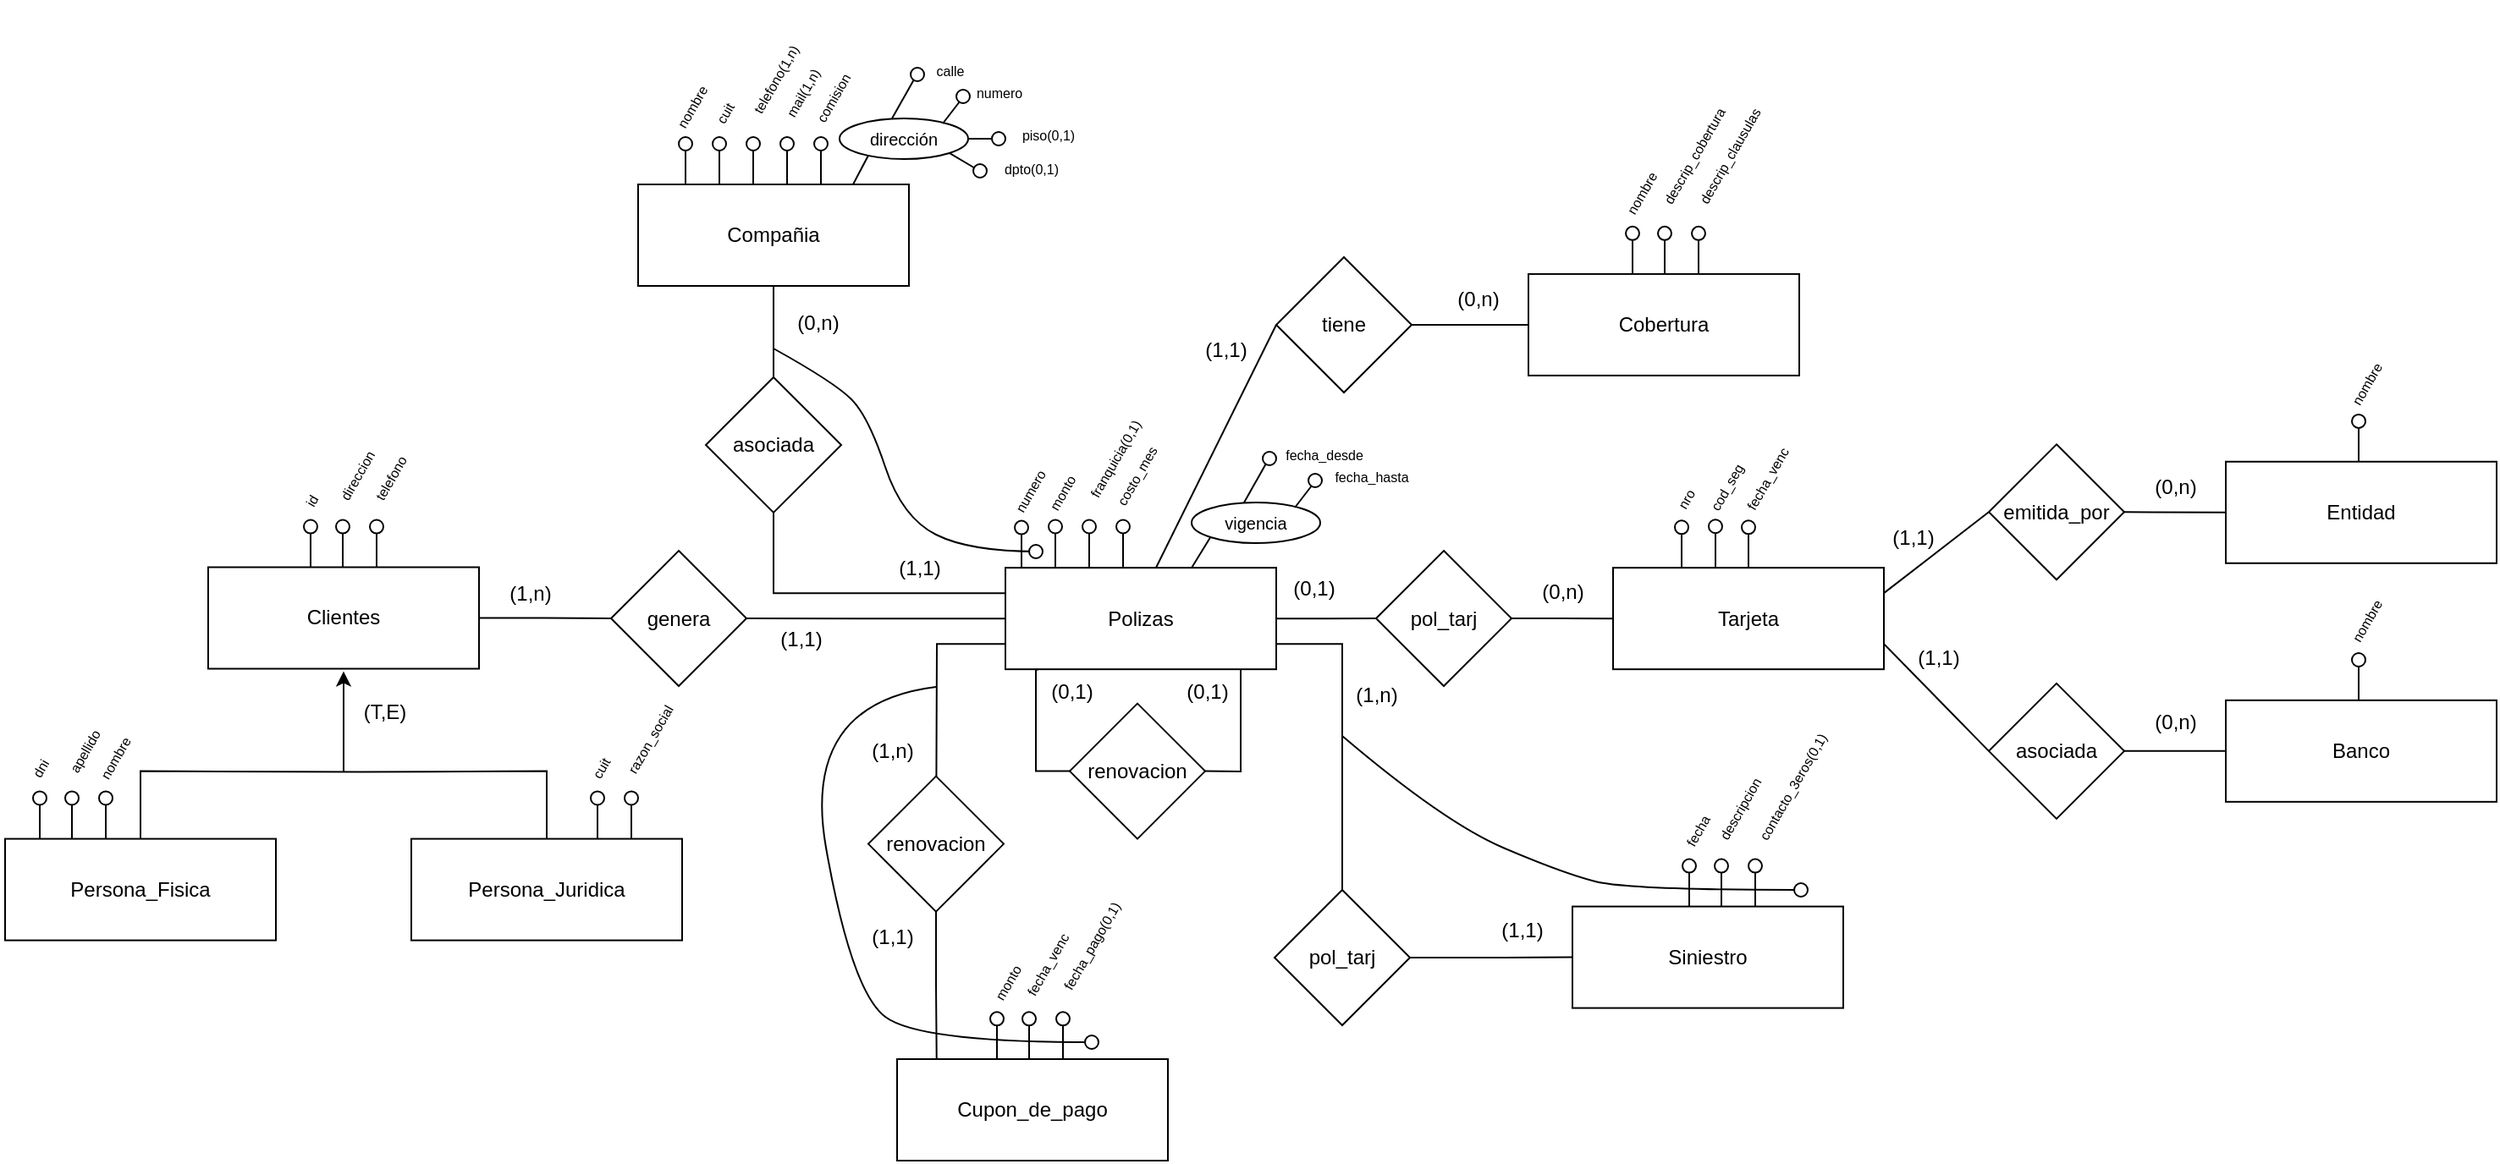 <mxfile version="26.1.3">
  <diagram name="Page-1" id="GqUmpZvGIh4dHvEs5y8a">
    <mxGraphModel dx="-307" dy="794" grid="1" gridSize="10" guides="1" tooltips="1" connect="1" arrows="1" fold="1" page="1" pageScale="1" pageWidth="850" pageHeight="1100" math="0" shadow="0">
      <root>
        <mxCell id="0" />
        <mxCell id="1" parent="0" />
        <mxCell id="Q4PtB8VEEmsm6MJClJGm-413" style="edgeStyle=orthogonalEdgeStyle;rounded=0;orthogonalLoop=1;jettySize=auto;html=1;entryX=0.5;entryY=0;entryDx=0;entryDy=0;endArrow=none;startFill=0;" parent="1" source="Q4PtB8VEEmsm6MJClJGm-177" target="Q4PtB8VEEmsm6MJClJGm-412" edge="1">
          <mxGeometry relative="1" as="geometry" />
        </mxCell>
        <mxCell id="Q4PtB8VEEmsm6MJClJGm-177" value="Compañia" style="rounded=0;whiteSpace=wrap;html=1;" parent="1" vertex="1">
          <mxGeometry x="2304" y="253.0" width="160" height="60" as="geometry" />
        </mxCell>
        <mxCell id="Q4PtB8VEEmsm6MJClJGm-481" style="edgeStyle=orthogonalEdgeStyle;rounded=0;orthogonalLoop=1;jettySize=auto;html=1;entryX=0;entryY=0.5;entryDx=0;entryDy=0;endArrow=none;startFill=0;" parent="1" source="Q4PtB8VEEmsm6MJClJGm-178" target="Q4PtB8VEEmsm6MJClJGm-479" edge="1">
          <mxGeometry relative="1" as="geometry" />
        </mxCell>
        <mxCell id="Q4PtB8VEEmsm6MJClJGm-178" value="Clientes" style="rounded=0;whiteSpace=wrap;html=1;" parent="1" vertex="1">
          <mxGeometry x="2050" y="479.26" width="160" height="60" as="geometry" />
        </mxCell>
        <mxCell id="Q4PtB8VEEmsm6MJClJGm-410" style="edgeStyle=orthogonalEdgeStyle;rounded=0;orthogonalLoop=1;jettySize=auto;html=1;entryX=0;entryY=0.5;entryDx=0;entryDy=0;endArrow=none;startFill=0;" parent="1" source="Q4PtB8VEEmsm6MJClJGm-179" target="Q4PtB8VEEmsm6MJClJGm-397" edge="1">
          <mxGeometry relative="1" as="geometry" />
        </mxCell>
        <mxCell id="Q4PtB8VEEmsm6MJClJGm-411" style="edgeStyle=orthogonalEdgeStyle;rounded=0;orthogonalLoop=1;jettySize=auto;html=1;exitX=0;exitY=0.25;exitDx=0;exitDy=0;entryX=0.5;entryY=1;entryDx=0;entryDy=0;endArrow=none;startFill=0;" parent="1" source="Q4PtB8VEEmsm6MJClJGm-179" target="Q4PtB8VEEmsm6MJClJGm-412" edge="1">
          <mxGeometry relative="1" as="geometry">
            <mxPoint x="2380" y="495" as="targetPoint" />
          </mxGeometry>
        </mxCell>
        <mxCell id="Q4PtB8VEEmsm6MJClJGm-441" style="edgeStyle=orthogonalEdgeStyle;rounded=0;orthogonalLoop=1;jettySize=auto;html=1;exitX=0;exitY=0.75;exitDx=0;exitDy=0;endArrow=none;endFill=1;startFill=0;" parent="1" source="Q4PtB8VEEmsm6MJClJGm-179" edge="1">
          <mxGeometry relative="1" as="geometry">
            <mxPoint x="2480" y="660" as="targetPoint" />
          </mxGeometry>
        </mxCell>
        <mxCell id="Q4PtB8VEEmsm6MJClJGm-475" style="edgeStyle=orthogonalEdgeStyle;rounded=0;orthogonalLoop=1;jettySize=auto;html=1;exitX=1;exitY=0.75;exitDx=0;exitDy=0;entryX=0.5;entryY=0;entryDx=0;entryDy=0;endArrow=none;startFill=0;" parent="1" source="Q4PtB8VEEmsm6MJClJGm-179" target="Q4PtB8VEEmsm6MJClJGm-472" edge="1">
          <mxGeometry relative="1" as="geometry" />
        </mxCell>
        <mxCell id="Q4PtB8VEEmsm6MJClJGm-480" style="edgeStyle=orthogonalEdgeStyle;rounded=0;orthogonalLoop=1;jettySize=auto;html=1;entryX=1;entryY=0.5;entryDx=0;entryDy=0;endArrow=none;startFill=0;" parent="1" source="Q4PtB8VEEmsm6MJClJGm-179" target="Q4PtB8VEEmsm6MJClJGm-479" edge="1">
          <mxGeometry relative="1" as="geometry" />
        </mxCell>
        <mxCell id="Q4PtB8VEEmsm6MJClJGm-179" value="Polizas" style="rounded=0;whiteSpace=wrap;html=1;" parent="1" vertex="1">
          <mxGeometry x="2521" y="479.58" width="160" height="60" as="geometry" />
        </mxCell>
        <mxCell id="Q4PtB8VEEmsm6MJClJGm-181" value="" style="group" parent="1" vertex="1" connectable="0">
          <mxGeometry x="2328" y="225.002" width="8" height="28" as="geometry" />
        </mxCell>
        <mxCell id="Q4PtB8VEEmsm6MJClJGm-182" value="" style="ellipse;whiteSpace=wrap;html=1;aspect=fixed;fillColor=light-dark(#FFFFFF,#FFFFFF);" parent="Q4PtB8VEEmsm6MJClJGm-181" vertex="1">
          <mxGeometry width="8" height="8" as="geometry" />
        </mxCell>
        <mxCell id="Q4PtB8VEEmsm6MJClJGm-183" style="edgeStyle=orthogonalEdgeStyle;rounded=0;orthogonalLoop=1;jettySize=auto;html=1;endArrow=none;startFill=0;" parent="Q4PtB8VEEmsm6MJClJGm-181" edge="1">
          <mxGeometry relative="1" as="geometry">
            <mxPoint x="4" y="28" as="targetPoint" />
            <mxPoint x="4" y="8" as="sourcePoint" />
          </mxGeometry>
        </mxCell>
        <mxCell id="Q4PtB8VEEmsm6MJClJGm-184" value="&lt;font style=&quot;font-size: 8px;&quot;&gt;nombre&lt;/font&gt;" style="text;html=1;align=center;verticalAlign=middle;resizable=0;points=[];autosize=1;strokeColor=none;fillColor=none;rotation=-60;" parent="1" vertex="1">
          <mxGeometry x="2310" y="192.002" width="50" height="30" as="geometry" />
        </mxCell>
        <mxCell id="Q4PtB8VEEmsm6MJClJGm-185" value="" style="group" parent="1" vertex="1" connectable="0">
          <mxGeometry x="2348" y="225.002" width="8" height="28" as="geometry" />
        </mxCell>
        <mxCell id="Q4PtB8VEEmsm6MJClJGm-186" value="" style="ellipse;whiteSpace=wrap;html=1;aspect=fixed;" parent="Q4PtB8VEEmsm6MJClJGm-185" vertex="1">
          <mxGeometry width="8" height="8" as="geometry" />
        </mxCell>
        <mxCell id="Q4PtB8VEEmsm6MJClJGm-187" style="edgeStyle=orthogonalEdgeStyle;rounded=0;orthogonalLoop=1;jettySize=auto;html=1;endArrow=none;startFill=0;" parent="Q4PtB8VEEmsm6MJClJGm-185" edge="1">
          <mxGeometry relative="1" as="geometry">
            <mxPoint x="4" y="28" as="targetPoint" />
            <mxPoint x="4" y="8" as="sourcePoint" />
          </mxGeometry>
        </mxCell>
        <mxCell id="Q4PtB8VEEmsm6MJClJGm-188" value="&lt;font style=&quot;font-size: 8px;&quot;&gt;cuit&lt;/font&gt;" style="text;html=1;align=center;verticalAlign=middle;resizable=0;points=[];autosize=1;strokeColor=none;fillColor=none;rotation=-60;" parent="1" vertex="1">
          <mxGeometry x="2334" y="195.542" width="40" height="30" as="geometry" />
        </mxCell>
        <mxCell id="Q4PtB8VEEmsm6MJClJGm-193" value="" style="group" parent="1" vertex="1" connectable="0">
          <mxGeometry x="2368" y="225.002" width="8" height="28" as="geometry" />
        </mxCell>
        <mxCell id="Q4PtB8VEEmsm6MJClJGm-194" value="" style="ellipse;whiteSpace=wrap;html=1;aspect=fixed;" parent="Q4PtB8VEEmsm6MJClJGm-193" vertex="1">
          <mxGeometry width="8" height="8" as="geometry" />
        </mxCell>
        <mxCell id="Q4PtB8VEEmsm6MJClJGm-195" style="edgeStyle=orthogonalEdgeStyle;rounded=0;orthogonalLoop=1;jettySize=auto;html=1;endArrow=none;startFill=0;" parent="Q4PtB8VEEmsm6MJClJGm-193" edge="1">
          <mxGeometry relative="1" as="geometry">
            <mxPoint x="4" y="28" as="targetPoint" />
            <mxPoint x="4" y="8" as="sourcePoint" />
          </mxGeometry>
        </mxCell>
        <mxCell id="Q4PtB8VEEmsm6MJClJGm-196" value="&lt;font style=&quot;font-size: 8px;&quot;&gt;telefono(1,n)&lt;/font&gt;" style="text;html=1;align=center;verticalAlign=middle;resizable=0;points=[];autosize=1;strokeColor=none;fillColor=none;rotation=-60;" parent="1" vertex="1">
          <mxGeometry x="2339" y="175.542" width="90" height="30" as="geometry" />
        </mxCell>
        <mxCell id="Q4PtB8VEEmsm6MJClJGm-197" value="" style="group" parent="1" vertex="1" connectable="0">
          <mxGeometry x="2388" y="225.002" width="8" height="28" as="geometry" />
        </mxCell>
        <mxCell id="Q4PtB8VEEmsm6MJClJGm-198" value="" style="ellipse;whiteSpace=wrap;html=1;aspect=fixed;" parent="Q4PtB8VEEmsm6MJClJGm-197" vertex="1">
          <mxGeometry width="8" height="8" as="geometry" />
        </mxCell>
        <mxCell id="Q4PtB8VEEmsm6MJClJGm-199" style="edgeStyle=orthogonalEdgeStyle;rounded=0;orthogonalLoop=1;jettySize=auto;html=1;endArrow=none;startFill=0;" parent="Q4PtB8VEEmsm6MJClJGm-197" edge="1">
          <mxGeometry relative="1" as="geometry">
            <mxPoint x="4" y="28" as="targetPoint" />
            <mxPoint x="4" y="8" as="sourcePoint" />
          </mxGeometry>
        </mxCell>
        <mxCell id="Q4PtB8VEEmsm6MJClJGm-200" value="&lt;font style=&quot;font-size: 8px;&quot;&gt;mail(1,n)&lt;/font&gt;" style="text;html=1;align=center;verticalAlign=middle;resizable=0;points=[];autosize=1;strokeColor=none;fillColor=none;rotation=-60;" parent="1" vertex="1">
          <mxGeometry x="2365" y="183.542" width="70" height="30" as="geometry" />
        </mxCell>
        <mxCell id="Q4PtB8VEEmsm6MJClJGm-201" value="" style="group" parent="1" vertex="1" connectable="0">
          <mxGeometry x="2408" y="225.002" width="8" height="28" as="geometry" />
        </mxCell>
        <mxCell id="Q4PtB8VEEmsm6MJClJGm-202" value="" style="ellipse;whiteSpace=wrap;html=1;aspect=fixed;" parent="Q4PtB8VEEmsm6MJClJGm-201" vertex="1">
          <mxGeometry width="8" height="8" as="geometry" />
        </mxCell>
        <mxCell id="Q4PtB8VEEmsm6MJClJGm-203" style="edgeStyle=orthogonalEdgeStyle;rounded=0;orthogonalLoop=1;jettySize=auto;html=1;endArrow=none;startFill=0;" parent="Q4PtB8VEEmsm6MJClJGm-201" edge="1">
          <mxGeometry relative="1" as="geometry">
            <mxPoint x="4" y="28" as="targetPoint" />
            <mxPoint x="4" y="8" as="sourcePoint" />
          </mxGeometry>
        </mxCell>
        <mxCell id="Q4PtB8VEEmsm6MJClJGm-204" value="&lt;font style=&quot;font-size: 8px;&quot;&gt;comision&lt;/font&gt;" style="text;html=1;align=center;verticalAlign=middle;resizable=0;points=[];autosize=1;strokeColor=none;fillColor=none;rotation=-60;" parent="1" vertex="1">
          <mxGeometry x="2388" y="186.542" width="60" height="30" as="geometry" />
        </mxCell>
        <mxCell id="Q4PtB8VEEmsm6MJClJGm-209" value="" style="group" parent="1" vertex="1" connectable="0">
          <mxGeometry x="2106.5" y="451.262" width="8" height="28" as="geometry" />
        </mxCell>
        <mxCell id="Q4PtB8VEEmsm6MJClJGm-210" value="" style="ellipse;whiteSpace=wrap;html=1;aspect=fixed;fillColor=light-dark(#FFFFFF,#FFFFFF);" parent="Q4PtB8VEEmsm6MJClJGm-209" vertex="1">
          <mxGeometry width="8" height="8" as="geometry" />
        </mxCell>
        <mxCell id="Q4PtB8VEEmsm6MJClJGm-211" style="edgeStyle=orthogonalEdgeStyle;rounded=0;orthogonalLoop=1;jettySize=auto;html=1;endArrow=none;startFill=0;" parent="Q4PtB8VEEmsm6MJClJGm-209" edge="1">
          <mxGeometry relative="1" as="geometry">
            <mxPoint x="4" y="28" as="targetPoint" />
            <mxPoint x="4" y="8" as="sourcePoint" />
          </mxGeometry>
        </mxCell>
        <mxCell id="Q4PtB8VEEmsm6MJClJGm-212" value="&lt;font style=&quot;font-size: 8px;&quot;&gt;id&lt;/font&gt;" style="text;html=1;align=center;verticalAlign=middle;resizable=0;points=[];autosize=1;strokeColor=none;fillColor=none;rotation=-60;" parent="1" vertex="1">
          <mxGeometry x="2095" y="424.802" width="30" height="30" as="geometry" />
        </mxCell>
        <mxCell id="Q4PtB8VEEmsm6MJClJGm-213" value="" style="group" parent="1" vertex="1" connectable="0">
          <mxGeometry x="2125.5" y="451.262" width="8" height="28" as="geometry" />
        </mxCell>
        <mxCell id="Q4PtB8VEEmsm6MJClJGm-214" value="" style="ellipse;whiteSpace=wrap;html=1;aspect=fixed;" parent="Q4PtB8VEEmsm6MJClJGm-213" vertex="1">
          <mxGeometry width="8" height="8" as="geometry" />
        </mxCell>
        <mxCell id="Q4PtB8VEEmsm6MJClJGm-215" style="edgeStyle=orthogonalEdgeStyle;rounded=0;orthogonalLoop=1;jettySize=auto;html=1;endArrow=none;startFill=0;" parent="Q4PtB8VEEmsm6MJClJGm-213" edge="1">
          <mxGeometry relative="1" as="geometry">
            <mxPoint x="4" y="28" as="targetPoint" />
            <mxPoint x="4" y="8" as="sourcePoint" />
          </mxGeometry>
        </mxCell>
        <mxCell id="Q4PtB8VEEmsm6MJClJGm-216" value="&lt;font style=&quot;font-size: 8px;&quot;&gt;direccion&lt;/font&gt;" style="text;html=1;align=center;verticalAlign=middle;resizable=0;points=[];autosize=1;strokeColor=none;fillColor=none;rotation=-60;" parent="1" vertex="1">
          <mxGeometry x="2102" y="409.802" width="70" height="30" as="geometry" />
        </mxCell>
        <mxCell id="Q4PtB8VEEmsm6MJClJGm-217" value="" style="group" parent="1" vertex="1" connectable="0">
          <mxGeometry x="2145.5" y="451.262" width="8" height="28" as="geometry" />
        </mxCell>
        <mxCell id="Q4PtB8VEEmsm6MJClJGm-218" value="" style="ellipse;whiteSpace=wrap;html=1;aspect=fixed;" parent="Q4PtB8VEEmsm6MJClJGm-217" vertex="1">
          <mxGeometry width="8" height="8" as="geometry" />
        </mxCell>
        <mxCell id="Q4PtB8VEEmsm6MJClJGm-219" style="edgeStyle=orthogonalEdgeStyle;rounded=0;orthogonalLoop=1;jettySize=auto;html=1;endArrow=none;startFill=0;" parent="Q4PtB8VEEmsm6MJClJGm-217" edge="1">
          <mxGeometry relative="1" as="geometry">
            <mxPoint x="4" y="28" as="targetPoint" />
            <mxPoint x="4" y="8" as="sourcePoint" />
          </mxGeometry>
        </mxCell>
        <mxCell id="Q4PtB8VEEmsm6MJClJGm-220" value="&lt;font style=&quot;font-size: 8px;&quot;&gt;telefono&lt;/font&gt;" style="text;html=1;align=center;verticalAlign=middle;resizable=0;points=[];autosize=1;strokeColor=none;fillColor=none;rotation=-60;" parent="1" vertex="1">
          <mxGeometry x="2126.5" y="411.802" width="60" height="30" as="geometry" />
        </mxCell>
        <mxCell id="Q4PtB8VEEmsm6MJClJGm-233" value="Persona_Fisica" style="rounded=0;whiteSpace=wrap;html=1;" parent="1" vertex="1">
          <mxGeometry x="1930" y="639.8" width="160" height="60" as="geometry" />
        </mxCell>
        <mxCell id="Q4PtB8VEEmsm6MJClJGm-234" value="Persona_Juridica" style="rounded=0;whiteSpace=wrap;html=1;" parent="1" vertex="1">
          <mxGeometry x="2170" y="639.8" width="160" height="60" as="geometry" />
        </mxCell>
        <mxCell id="Q4PtB8VEEmsm6MJClJGm-235" value="" style="endArrow=none;startArrow=none;html=1;rounded=0;exitX=0.5;exitY=0;exitDx=0;exitDy=0;startFill=0;" parent="1" source="Q4PtB8VEEmsm6MJClJGm-233" edge="1">
          <mxGeometry width="50" height="50" relative="1" as="geometry">
            <mxPoint x="2020" y="638.8" as="sourcePoint" />
            <mxPoint x="2250" y="639.8" as="targetPoint" />
            <Array as="points">
              <mxPoint x="2010" y="599.8" />
              <mxPoint x="2140" y="600.26" />
              <mxPoint x="2250" y="599.8" />
            </Array>
          </mxGeometry>
        </mxCell>
        <mxCell id="Q4PtB8VEEmsm6MJClJGm-236" value="" style="endArrow=classic;html=1;rounded=0;entryX=0.5;entryY=1;entryDx=0;entryDy=0;endFill=1;" parent="1" edge="1">
          <mxGeometry width="50" height="50" relative="1" as="geometry">
            <mxPoint x="2130" y="600.26" as="sourcePoint" />
            <mxPoint x="2130" y="540.8" as="targetPoint" />
          </mxGeometry>
        </mxCell>
        <mxCell id="Q4PtB8VEEmsm6MJClJGm-237" value="(T,E)" style="text;html=1;align=center;verticalAlign=middle;resizable=0;points=[];autosize=1;strokeColor=none;fillColor=none;" parent="1" vertex="1">
          <mxGeometry x="2124" y="550.26" width="60" height="30" as="geometry" />
        </mxCell>
        <mxCell id="Q4PtB8VEEmsm6MJClJGm-238" value="" style="group" parent="1" vertex="1" connectable="0">
          <mxGeometry x="1946.5" y="611.722" width="8" height="28" as="geometry" />
        </mxCell>
        <mxCell id="Q4PtB8VEEmsm6MJClJGm-239" value="" style="ellipse;whiteSpace=wrap;html=1;aspect=fixed;fillColor=light-dark(#FFFFFF,#FFFFFF);" parent="Q4PtB8VEEmsm6MJClJGm-238" vertex="1">
          <mxGeometry width="8" height="8" as="geometry" />
        </mxCell>
        <mxCell id="Q4PtB8VEEmsm6MJClJGm-240" style="edgeStyle=orthogonalEdgeStyle;rounded=0;orthogonalLoop=1;jettySize=auto;html=1;endArrow=none;startFill=0;" parent="Q4PtB8VEEmsm6MJClJGm-238" edge="1">
          <mxGeometry relative="1" as="geometry">
            <mxPoint x="4" y="28" as="targetPoint" />
            <mxPoint x="4" y="8" as="sourcePoint" />
          </mxGeometry>
        </mxCell>
        <mxCell id="Q4PtB8VEEmsm6MJClJGm-241" value="&lt;font style=&quot;font-size: 8px;&quot;&gt;dni&lt;/font&gt;" style="text;html=1;align=center;verticalAlign=middle;resizable=0;points=[];autosize=1;strokeColor=none;fillColor=none;rotation=-60;" parent="1" vertex="1">
          <mxGeometry x="1930" y="583.002" width="40" height="30" as="geometry" />
        </mxCell>
        <mxCell id="Q4PtB8VEEmsm6MJClJGm-242" value="" style="group" parent="1" vertex="1" connectable="0">
          <mxGeometry x="1965.5" y="611.722" width="8" height="28" as="geometry" />
        </mxCell>
        <mxCell id="Q4PtB8VEEmsm6MJClJGm-243" value="" style="ellipse;whiteSpace=wrap;html=1;aspect=fixed;" parent="Q4PtB8VEEmsm6MJClJGm-242" vertex="1">
          <mxGeometry width="8" height="8" as="geometry" />
        </mxCell>
        <mxCell id="Q4PtB8VEEmsm6MJClJGm-244" style="edgeStyle=orthogonalEdgeStyle;rounded=0;orthogonalLoop=1;jettySize=auto;html=1;endArrow=none;startFill=0;" parent="Q4PtB8VEEmsm6MJClJGm-242" edge="1">
          <mxGeometry relative="1" as="geometry">
            <mxPoint x="4" y="28" as="targetPoint" />
            <mxPoint x="4" y="8" as="sourcePoint" />
          </mxGeometry>
        </mxCell>
        <mxCell id="Q4PtB8VEEmsm6MJClJGm-245" value="&lt;font style=&quot;font-size: 8px;&quot;&gt;apellido&lt;/font&gt;" style="text;html=1;align=center;verticalAlign=middle;resizable=0;points=[];autosize=1;strokeColor=none;fillColor=none;rotation=-60;" parent="1" vertex="1">
          <mxGeometry x="1946" y="572.802" width="60" height="30" as="geometry" />
        </mxCell>
        <mxCell id="Q4PtB8VEEmsm6MJClJGm-246" value="" style="group" parent="1" vertex="1" connectable="0">
          <mxGeometry x="1985.5" y="611.722" width="8" height="28" as="geometry" />
        </mxCell>
        <mxCell id="Q4PtB8VEEmsm6MJClJGm-247" value="" style="ellipse;whiteSpace=wrap;html=1;aspect=fixed;" parent="Q4PtB8VEEmsm6MJClJGm-246" vertex="1">
          <mxGeometry width="8" height="8" as="geometry" />
        </mxCell>
        <mxCell id="Q4PtB8VEEmsm6MJClJGm-248" style="edgeStyle=orthogonalEdgeStyle;rounded=0;orthogonalLoop=1;jettySize=auto;html=1;endArrow=none;startFill=0;" parent="Q4PtB8VEEmsm6MJClJGm-246" edge="1">
          <mxGeometry relative="1" as="geometry">
            <mxPoint x="4" y="28" as="targetPoint" />
            <mxPoint x="4" y="8" as="sourcePoint" />
          </mxGeometry>
        </mxCell>
        <mxCell id="Q4PtB8VEEmsm6MJClJGm-249" value="&lt;font style=&quot;font-size: 8px;&quot;&gt;nombre&lt;/font&gt;" style="text;html=1;align=center;verticalAlign=middle;resizable=0;points=[];autosize=1;strokeColor=none;fillColor=none;rotation=-60;" parent="1" vertex="1">
          <mxGeometry x="1969" y="576.802" width="50" height="30" as="geometry" />
        </mxCell>
        <mxCell id="Q4PtB8VEEmsm6MJClJGm-250" value="" style="group" parent="1" vertex="1" connectable="0">
          <mxGeometry x="2276" y="611.722" width="8" height="28" as="geometry" />
        </mxCell>
        <mxCell id="Q4PtB8VEEmsm6MJClJGm-251" value="" style="ellipse;whiteSpace=wrap;html=1;aspect=fixed;fillColor=light-dark(#FFFFFF,#FFFFFF);" parent="Q4PtB8VEEmsm6MJClJGm-250" vertex="1">
          <mxGeometry width="8" height="8" as="geometry" />
        </mxCell>
        <mxCell id="Q4PtB8VEEmsm6MJClJGm-252" style="edgeStyle=orthogonalEdgeStyle;rounded=0;orthogonalLoop=1;jettySize=auto;html=1;endArrow=none;startFill=0;" parent="Q4PtB8VEEmsm6MJClJGm-250" edge="1">
          <mxGeometry relative="1" as="geometry">
            <mxPoint x="4" y="28" as="targetPoint" />
            <mxPoint x="4" y="8" as="sourcePoint" />
          </mxGeometry>
        </mxCell>
        <mxCell id="Q4PtB8VEEmsm6MJClJGm-253" value="&lt;font style=&quot;font-size: 8px;&quot;&gt;cuit&lt;/font&gt;" style="text;html=1;align=center;verticalAlign=middle;resizable=0;points=[];autosize=1;strokeColor=none;fillColor=none;rotation=-60;" parent="1" vertex="1">
          <mxGeometry x="2261" y="582.802" width="40" height="30" as="geometry" />
        </mxCell>
        <mxCell id="Q4PtB8VEEmsm6MJClJGm-254" value="" style="group" parent="1" vertex="1" connectable="0">
          <mxGeometry x="2296" y="611.722" width="8" height="28" as="geometry" />
        </mxCell>
        <mxCell id="Q4PtB8VEEmsm6MJClJGm-255" value="" style="ellipse;whiteSpace=wrap;html=1;aspect=fixed;fillColor=light-dark(#FFFFFF,#FFFFFF);" parent="Q4PtB8VEEmsm6MJClJGm-254" vertex="1">
          <mxGeometry width="8" height="8" as="geometry" />
        </mxCell>
        <mxCell id="Q4PtB8VEEmsm6MJClJGm-256" style="edgeStyle=orthogonalEdgeStyle;rounded=0;orthogonalLoop=1;jettySize=auto;html=1;endArrow=none;startFill=0;" parent="Q4PtB8VEEmsm6MJClJGm-254" edge="1">
          <mxGeometry relative="1" as="geometry">
            <mxPoint x="4" y="28" as="targetPoint" />
            <mxPoint x="4" y="8" as="sourcePoint" />
          </mxGeometry>
        </mxCell>
        <mxCell id="Q4PtB8VEEmsm6MJClJGm-257" value="&lt;font style=&quot;font-size: 8px;&quot;&gt;razon_social&lt;/font&gt;" style="text;html=1;align=center;verticalAlign=middle;resizable=0;points=[];autosize=1;strokeColor=none;fillColor=none;rotation=-60;" parent="1" vertex="1">
          <mxGeometry x="2270" y="565.802" width="80" height="30" as="geometry" />
        </mxCell>
        <mxCell id="Q4PtB8VEEmsm6MJClJGm-262" value="" style="endArrow=none;html=1;rounded=0;" parent="1" edge="1">
          <mxGeometry width="50" height="50" relative="1" as="geometry">
            <mxPoint x="2431" y="253.0" as="sourcePoint" />
            <mxPoint x="2441" y="233.96" as="targetPoint" />
          </mxGeometry>
        </mxCell>
        <mxCell id="Q4PtB8VEEmsm6MJClJGm-263" value="&lt;font style=&quot;font-size: 10px;&quot;&gt;dirección&lt;/font&gt;" style="ellipse;whiteSpace=wrap;html=1;" parent="1" vertex="1">
          <mxGeometry x="2423" y="214.0" width="76" height="24" as="geometry" />
        </mxCell>
        <mxCell id="Q4PtB8VEEmsm6MJClJGm-264" value="" style="endArrow=none;html=1;rounded=0;exitX=0.75;exitY=0;exitDx=0;exitDy=0;" parent="1" edge="1">
          <mxGeometry width="50" height="50" relative="1" as="geometry">
            <mxPoint x="2454" y="214.0" as="sourcePoint" />
            <mxPoint x="2467" y="191.0" as="targetPoint" />
          </mxGeometry>
        </mxCell>
        <mxCell id="Q4PtB8VEEmsm6MJClJGm-265" value="" style="endArrow=none;html=1;rounded=0;exitX=0.75;exitY=0;exitDx=0;exitDy=0;" parent="1" edge="1">
          <mxGeometry width="50" height="50" relative="1" as="geometry">
            <mxPoint x="2484" y="217.0" as="sourcePoint" />
            <mxPoint x="2494" y="204.0" as="targetPoint" />
          </mxGeometry>
        </mxCell>
        <mxCell id="Q4PtB8VEEmsm6MJClJGm-266" value="" style="endArrow=none;html=1;rounded=0;exitX=1;exitY=0.5;exitDx=0;exitDy=0;" parent="1" source="Q4PtB8VEEmsm6MJClJGm-263" edge="1">
          <mxGeometry width="50" height="50" relative="1" as="geometry">
            <mxPoint x="2499" y="238.0" as="sourcePoint" />
            <mxPoint x="2514" y="226.0" as="targetPoint" />
          </mxGeometry>
        </mxCell>
        <mxCell id="Q4PtB8VEEmsm6MJClJGm-267" value="" style="endArrow=none;html=1;rounded=0;entryX=1;entryY=1;entryDx=0;entryDy=0;" parent="1" target="Q4PtB8VEEmsm6MJClJGm-263" edge="1">
          <mxGeometry width="50" height="50" relative="1" as="geometry">
            <mxPoint x="2504" y="244.0" as="sourcePoint" />
            <mxPoint x="2494" y="224.0" as="targetPoint" />
          </mxGeometry>
        </mxCell>
        <mxCell id="Q4PtB8VEEmsm6MJClJGm-268" value="" style="group" parent="1" vertex="1" connectable="0">
          <mxGeometry x="2465" y="184.002" width="8" height="28" as="geometry" />
        </mxCell>
        <mxCell id="Q4PtB8VEEmsm6MJClJGm-269" value="" style="ellipse;whiteSpace=wrap;html=1;aspect=fixed;" parent="Q4PtB8VEEmsm6MJClJGm-268" vertex="1">
          <mxGeometry width="8" height="8" as="geometry" />
        </mxCell>
        <mxCell id="Q4PtB8VEEmsm6MJClJGm-270" value="" style="group" parent="1" vertex="1" connectable="0">
          <mxGeometry x="2492" y="197.002" width="8" height="28" as="geometry" />
        </mxCell>
        <mxCell id="Q4PtB8VEEmsm6MJClJGm-271" value="" style="ellipse;whiteSpace=wrap;html=1;aspect=fixed;" parent="Q4PtB8VEEmsm6MJClJGm-270" vertex="1">
          <mxGeometry width="8" height="8" as="geometry" />
        </mxCell>
        <mxCell id="Q4PtB8VEEmsm6MJClJGm-272" value="" style="group" parent="1" vertex="1" connectable="0">
          <mxGeometry x="2513" y="222.002" width="8" height="28" as="geometry" />
        </mxCell>
        <mxCell id="Q4PtB8VEEmsm6MJClJGm-273" value="" style="ellipse;whiteSpace=wrap;html=1;aspect=fixed;" parent="Q4PtB8VEEmsm6MJClJGm-272" vertex="1">
          <mxGeometry width="8" height="8" as="geometry" />
        </mxCell>
        <mxCell id="Q4PtB8VEEmsm6MJClJGm-274" value="" style="group" parent="1" vertex="1" connectable="0">
          <mxGeometry x="2502" y="241.002" width="8" height="28" as="geometry" />
        </mxCell>
        <mxCell id="Q4PtB8VEEmsm6MJClJGm-275" value="" style="ellipse;whiteSpace=wrap;html=1;aspect=fixed;" parent="Q4PtB8VEEmsm6MJClJGm-274" vertex="1">
          <mxGeometry width="8" height="8" as="geometry" />
        </mxCell>
        <mxCell id="Q4PtB8VEEmsm6MJClJGm-276" value="&lt;font style=&quot;font-size: 8px;&quot;&gt;calle&lt;/font&gt;" style="text;html=1;align=center;verticalAlign=middle;resizable=0;points=[];autosize=1;strokeColor=none;fillColor=none;rotation=0;" parent="1" vertex="1">
          <mxGeometry x="2463" y="170.002" width="50" height="30" as="geometry" />
        </mxCell>
        <mxCell id="Q4PtB8VEEmsm6MJClJGm-277" value="&lt;font style=&quot;font-size: 8px;&quot;&gt;numero&lt;/font&gt;" style="text;html=1;align=center;verticalAlign=middle;resizable=0;points=[];autosize=1;strokeColor=none;fillColor=none;rotation=0;" parent="1" vertex="1">
          <mxGeometry x="2492" y="183.002" width="50" height="30" as="geometry" />
        </mxCell>
        <mxCell id="Q4PtB8VEEmsm6MJClJGm-278" value="&lt;font style=&quot;font-size: 8px;&quot;&gt;piso(0,1)&lt;/font&gt;" style="text;html=1;align=center;verticalAlign=middle;resizable=0;points=[];autosize=1;strokeColor=none;fillColor=none;rotation=0;" parent="1" vertex="1">
          <mxGeometry x="2511" y="208.002" width="70" height="30" as="geometry" />
        </mxCell>
        <mxCell id="Q4PtB8VEEmsm6MJClJGm-279" value="&lt;font style=&quot;font-size: 8px;&quot;&gt;dpto(0,1)&lt;/font&gt;" style="text;html=1;align=center;verticalAlign=middle;resizable=0;points=[];autosize=1;strokeColor=none;fillColor=none;rotation=0;" parent="1" vertex="1">
          <mxGeometry x="2501" y="227.802" width="70" height="30" as="geometry" />
        </mxCell>
        <mxCell id="Q4PtB8VEEmsm6MJClJGm-280" value="" style="group" parent="1" vertex="1" connectable="0">
          <mxGeometry x="2526.5" y="451.792" width="8" height="28" as="geometry" />
        </mxCell>
        <mxCell id="Q4PtB8VEEmsm6MJClJGm-281" value="" style="ellipse;whiteSpace=wrap;html=1;aspect=fixed;fillColor=light-dark(#FFFFFF,#FFFFFF);" parent="Q4PtB8VEEmsm6MJClJGm-280" vertex="1">
          <mxGeometry width="8" height="8" as="geometry" />
        </mxCell>
        <mxCell id="Q4PtB8VEEmsm6MJClJGm-282" style="edgeStyle=orthogonalEdgeStyle;rounded=0;orthogonalLoop=1;jettySize=auto;html=1;endArrow=none;startFill=0;" parent="Q4PtB8VEEmsm6MJClJGm-280" edge="1">
          <mxGeometry relative="1" as="geometry">
            <mxPoint x="4" y="28" as="targetPoint" />
            <mxPoint x="4" y="8" as="sourcePoint" />
          </mxGeometry>
        </mxCell>
        <mxCell id="Q4PtB8VEEmsm6MJClJGm-283" value="&lt;font style=&quot;font-size: 8px;&quot;&gt;numero&lt;/font&gt;" style="text;html=1;align=center;verticalAlign=middle;resizable=0;points=[];autosize=1;strokeColor=none;fillColor=none;rotation=-60;" parent="1" vertex="1">
          <mxGeometry x="2510" y="419.332" width="50" height="30" as="geometry" />
        </mxCell>
        <mxCell id="Q4PtB8VEEmsm6MJClJGm-285" value="" style="group" parent="1" vertex="1" connectable="0">
          <mxGeometry x="2546.5" y="451.252" width="8" height="28" as="geometry" />
        </mxCell>
        <mxCell id="Q4PtB8VEEmsm6MJClJGm-286" value="" style="ellipse;whiteSpace=wrap;html=1;aspect=fixed;fillColor=light-dark(#FFFFFF,transparent);" parent="Q4PtB8VEEmsm6MJClJGm-285" vertex="1">
          <mxGeometry width="8" height="8" as="geometry" />
        </mxCell>
        <mxCell id="Q4PtB8VEEmsm6MJClJGm-287" style="edgeStyle=orthogonalEdgeStyle;rounded=0;orthogonalLoop=1;jettySize=auto;html=1;endArrow=none;startFill=0;" parent="Q4PtB8VEEmsm6MJClJGm-285" edge="1">
          <mxGeometry relative="1" as="geometry">
            <mxPoint x="4" y="28" as="targetPoint" />
            <mxPoint x="4" y="8" as="sourcePoint" />
          </mxGeometry>
        </mxCell>
        <mxCell id="Q4PtB8VEEmsm6MJClJGm-288" value="&lt;font style=&quot;font-size: 8px;&quot;&gt;monto&lt;/font&gt;" style="text;html=1;align=center;verticalAlign=middle;resizable=0;points=[];autosize=1;strokeColor=none;fillColor=none;rotation=-60;" parent="1" vertex="1">
          <mxGeometry x="2529" y="420.332" width="50" height="30" as="geometry" />
        </mxCell>
        <mxCell id="Q4PtB8VEEmsm6MJClJGm-289" value="" style="group" parent="1" vertex="1" connectable="0">
          <mxGeometry x="2566.5" y="451.252" width="8" height="28" as="geometry" />
        </mxCell>
        <mxCell id="Q4PtB8VEEmsm6MJClJGm-290" value="" style="ellipse;whiteSpace=wrap;html=1;aspect=fixed;" parent="Q4PtB8VEEmsm6MJClJGm-289" vertex="1">
          <mxGeometry width="8" height="8" as="geometry" />
        </mxCell>
        <mxCell id="Q4PtB8VEEmsm6MJClJGm-291" style="edgeStyle=orthogonalEdgeStyle;rounded=0;orthogonalLoop=1;jettySize=auto;html=1;endArrow=none;startFill=0;" parent="Q4PtB8VEEmsm6MJClJGm-289" edge="1">
          <mxGeometry relative="1" as="geometry">
            <mxPoint x="4" y="28" as="targetPoint" />
            <mxPoint x="4" y="8" as="sourcePoint" />
          </mxGeometry>
        </mxCell>
        <mxCell id="Q4PtB8VEEmsm6MJClJGm-293" value="" style="group" parent="1" vertex="1" connectable="0">
          <mxGeometry x="2586.5" y="451.252" width="8" height="28" as="geometry" />
        </mxCell>
        <mxCell id="Q4PtB8VEEmsm6MJClJGm-294" value="" style="ellipse;whiteSpace=wrap;html=1;aspect=fixed;" parent="Q4PtB8VEEmsm6MJClJGm-293" vertex="1">
          <mxGeometry width="8" height="8" as="geometry" />
        </mxCell>
        <mxCell id="Q4PtB8VEEmsm6MJClJGm-295" style="edgeStyle=orthogonalEdgeStyle;rounded=0;orthogonalLoop=1;jettySize=auto;html=1;endArrow=none;startFill=0;" parent="Q4PtB8VEEmsm6MJClJGm-293" edge="1">
          <mxGeometry relative="1" as="geometry">
            <mxPoint x="4" y="28" as="targetPoint" />
            <mxPoint x="4" y="8" as="sourcePoint" />
          </mxGeometry>
        </mxCell>
        <mxCell id="Q4PtB8VEEmsm6MJClJGm-296" value="&lt;font style=&quot;font-size: 8px;&quot;&gt;franquicia(0,1)&lt;/font&gt;" style="text;html=1;align=center;verticalAlign=middle;resizable=0;points=[];autosize=1;strokeColor=none;fillColor=none;rotation=-60;" parent="1" vertex="1">
          <mxGeometry x="2535" y="400.122" width="100" height="30" as="geometry" />
        </mxCell>
        <mxCell id="Q4PtB8VEEmsm6MJClJGm-299" value="" style="endArrow=none;html=1;rounded=0;entryX=0;entryY=1;entryDx=0;entryDy=0;" parent="1" target="Q4PtB8VEEmsm6MJClJGm-300" edge="1">
          <mxGeometry width="50" height="50" relative="1" as="geometry">
            <mxPoint x="2631" y="479.62" as="sourcePoint" />
            <mxPoint x="2644" y="463.023" as="targetPoint" />
          </mxGeometry>
        </mxCell>
        <mxCell id="Q4PtB8VEEmsm6MJClJGm-300" value="&lt;font style=&quot;font-size: 10px;&quot;&gt;vigencia&lt;/font&gt;" style="ellipse;whiteSpace=wrap;html=1;" parent="1" vertex="1">
          <mxGeometry x="2631" y="441.0" width="76" height="24" as="geometry" />
        </mxCell>
        <mxCell id="Q4PtB8VEEmsm6MJClJGm-301" value="" style="endArrow=none;html=1;rounded=0;exitX=0.75;exitY=0;exitDx=0;exitDy=0;" parent="1" edge="1">
          <mxGeometry width="50" height="50" relative="1" as="geometry">
            <mxPoint x="2662" y="441.0" as="sourcePoint" />
            <mxPoint x="2675" y="418.0" as="targetPoint" />
          </mxGeometry>
        </mxCell>
        <mxCell id="Q4PtB8VEEmsm6MJClJGm-302" value="" style="endArrow=none;html=1;rounded=0;exitX=0.75;exitY=0;exitDx=0;exitDy=0;" parent="1" edge="1">
          <mxGeometry width="50" height="50" relative="1" as="geometry">
            <mxPoint x="2692" y="444.0" as="sourcePoint" />
            <mxPoint x="2702" y="431.0" as="targetPoint" />
          </mxGeometry>
        </mxCell>
        <mxCell id="Q4PtB8VEEmsm6MJClJGm-305" value="" style="group" parent="1" vertex="1" connectable="0">
          <mxGeometry x="2673" y="411.002" width="8" height="28" as="geometry" />
        </mxCell>
        <mxCell id="Q4PtB8VEEmsm6MJClJGm-306" value="" style="ellipse;whiteSpace=wrap;html=1;aspect=fixed;" parent="Q4PtB8VEEmsm6MJClJGm-305" vertex="1">
          <mxGeometry width="8" height="8" as="geometry" />
        </mxCell>
        <mxCell id="Q4PtB8VEEmsm6MJClJGm-307" value="" style="group" parent="1" vertex="1" connectable="0">
          <mxGeometry x="2700" y="424.002" width="8" height="28" as="geometry" />
        </mxCell>
        <mxCell id="Q4PtB8VEEmsm6MJClJGm-308" value="" style="ellipse;whiteSpace=wrap;html=1;aspect=fixed;" parent="Q4PtB8VEEmsm6MJClJGm-307" vertex="1">
          <mxGeometry width="8" height="8" as="geometry" />
        </mxCell>
        <mxCell id="Q4PtB8VEEmsm6MJClJGm-313" value="&lt;font style=&quot;font-size: 8px;&quot;&gt;fecha_desde&lt;/font&gt;" style="text;html=1;align=center;verticalAlign=middle;resizable=0;points=[];autosize=1;strokeColor=none;fillColor=none;rotation=0;" parent="1" vertex="1">
          <mxGeometry x="2669" y="397.002" width="80" height="30" as="geometry" />
        </mxCell>
        <mxCell id="Q4PtB8VEEmsm6MJClJGm-314" value="&lt;font style=&quot;font-size: 8px;&quot;&gt;fecha_hasta&lt;/font&gt;" style="text;html=1;align=center;verticalAlign=middle;resizable=0;points=[];autosize=1;strokeColor=none;fillColor=none;rotation=0;" parent="1" vertex="1">
          <mxGeometry x="2697" y="410.002" width="80" height="30" as="geometry" />
        </mxCell>
        <mxCell id="Q4PtB8VEEmsm6MJClJGm-317" value="&lt;font style=&quot;font-size: 8px;&quot;&gt;costo_mes&lt;/font&gt;" style="text;html=1;align=center;verticalAlign=middle;resizable=0;points=[];autosize=1;strokeColor=none;fillColor=none;rotation=-60;" parent="1" vertex="1">
          <mxGeometry x="2563" y="410.332" width="70" height="30" as="geometry" />
        </mxCell>
        <mxCell id="Q4PtB8VEEmsm6MJClJGm-330" value="Tarjeta" style="rounded=0;whiteSpace=wrap;html=1;" parent="1" vertex="1">
          <mxGeometry x="2880" y="479.58" width="160" height="60" as="geometry" />
        </mxCell>
        <mxCell id="Q4PtB8VEEmsm6MJClJGm-331" value="" style="group" parent="1" vertex="1" connectable="0">
          <mxGeometry x="2916.5" y="451.662" width="8" height="28" as="geometry" />
        </mxCell>
        <mxCell id="Q4PtB8VEEmsm6MJClJGm-332" value="" style="ellipse;whiteSpace=wrap;html=1;aspect=fixed;fillColor=light-dark(#FFFFFF,#FFFFFF);" parent="Q4PtB8VEEmsm6MJClJGm-331" vertex="1">
          <mxGeometry width="8" height="8" as="geometry" />
        </mxCell>
        <mxCell id="Q4PtB8VEEmsm6MJClJGm-333" style="edgeStyle=orthogonalEdgeStyle;rounded=0;orthogonalLoop=1;jettySize=auto;html=1;endArrow=none;startFill=0;" parent="Q4PtB8VEEmsm6MJClJGm-331" edge="1">
          <mxGeometry relative="1" as="geometry">
            <mxPoint x="4" y="28" as="targetPoint" />
            <mxPoint x="4" y="8" as="sourcePoint" />
          </mxGeometry>
        </mxCell>
        <mxCell id="Q4PtB8VEEmsm6MJClJGm-334" value="&lt;font style=&quot;font-size: 8px;&quot;&gt;nro&lt;/font&gt;" style="text;html=1;align=center;verticalAlign=middle;resizable=0;points=[];autosize=1;strokeColor=none;fillColor=none;rotation=-60;" parent="1" vertex="1">
          <mxGeometry x="2902" y="423.742" width="40" height="30" as="geometry" />
        </mxCell>
        <mxCell id="Q4PtB8VEEmsm6MJClJGm-335" value="" style="group" parent="1" vertex="1" connectable="0">
          <mxGeometry x="2936.5" y="451.122" width="8" height="28" as="geometry" />
        </mxCell>
        <mxCell id="Q4PtB8VEEmsm6MJClJGm-336" value="" style="ellipse;whiteSpace=wrap;html=1;aspect=fixed;fillColor=light-dark(#FFFFFF,transparent);" parent="Q4PtB8VEEmsm6MJClJGm-335" vertex="1">
          <mxGeometry width="8" height="8" as="geometry" />
        </mxCell>
        <mxCell id="Q4PtB8VEEmsm6MJClJGm-337" style="edgeStyle=orthogonalEdgeStyle;rounded=0;orthogonalLoop=1;jettySize=auto;html=1;endArrow=none;startFill=0;" parent="Q4PtB8VEEmsm6MJClJGm-335" edge="1">
          <mxGeometry relative="1" as="geometry">
            <mxPoint x="4" y="28" as="targetPoint" />
            <mxPoint x="4" y="8" as="sourcePoint" />
          </mxGeometry>
        </mxCell>
        <mxCell id="Q4PtB8VEEmsm6MJClJGm-338" value="&lt;font style=&quot;font-size: 8px;&quot;&gt;cod_seg&lt;/font&gt;" style="text;html=1;align=center;verticalAlign=middle;resizable=0;points=[];autosize=1;strokeColor=none;fillColor=none;rotation=-60;" parent="1" vertex="1">
          <mxGeometry x="2916" y="416.742" width="60" height="30" as="geometry" />
        </mxCell>
        <mxCell id="Q4PtB8VEEmsm6MJClJGm-343" value="" style="group" parent="1" vertex="1" connectable="0">
          <mxGeometry x="2956" y="451.662" width="8" height="28" as="geometry" />
        </mxCell>
        <mxCell id="Q4PtB8VEEmsm6MJClJGm-344" value="" style="ellipse;whiteSpace=wrap;html=1;aspect=fixed;fillColor=light-dark(#FFFFFF,transparent);" parent="Q4PtB8VEEmsm6MJClJGm-343" vertex="1">
          <mxGeometry width="8" height="8" as="geometry" />
        </mxCell>
        <mxCell id="Q4PtB8VEEmsm6MJClJGm-345" style="edgeStyle=orthogonalEdgeStyle;rounded=0;orthogonalLoop=1;jettySize=auto;html=1;endArrow=none;startFill=0;" parent="Q4PtB8VEEmsm6MJClJGm-343" edge="1">
          <mxGeometry relative="1" as="geometry">
            <mxPoint x="4" y="28" as="targetPoint" />
            <mxPoint x="4" y="8" as="sourcePoint" />
          </mxGeometry>
        </mxCell>
        <mxCell id="Q4PtB8VEEmsm6MJClJGm-346" value="&lt;font style=&quot;font-size: 8px;&quot;&gt;fecha_venc&lt;/font&gt;" style="text;html=1;align=center;verticalAlign=middle;resizable=0;points=[];autosize=1;strokeColor=none;fillColor=none;rotation=-60;" parent="1" vertex="1">
          <mxGeometry x="2935" y="411.662" width="70" height="30" as="geometry" />
        </mxCell>
        <mxCell id="Q4PtB8VEEmsm6MJClJGm-348" value="Entidad" style="rounded=0;whiteSpace=wrap;html=1;" parent="1" vertex="1">
          <mxGeometry x="3242" y="416.88" width="160" height="60" as="geometry" />
        </mxCell>
        <mxCell id="Q4PtB8VEEmsm6MJClJGm-349" value="" style="group" parent="1" vertex="1" connectable="0">
          <mxGeometry x="3316.5" y="388.962" width="8" height="28" as="geometry" />
        </mxCell>
        <mxCell id="Q4PtB8VEEmsm6MJClJGm-350" value="" style="ellipse;whiteSpace=wrap;html=1;aspect=fixed;fillColor=light-dark(#FFFFFF,#FFFFFF);" parent="Q4PtB8VEEmsm6MJClJGm-349" vertex="1">
          <mxGeometry width="8" height="8" as="geometry" />
        </mxCell>
        <mxCell id="Q4PtB8VEEmsm6MJClJGm-351" style="edgeStyle=orthogonalEdgeStyle;rounded=0;orthogonalLoop=1;jettySize=auto;html=1;endArrow=none;startFill=0;" parent="Q4PtB8VEEmsm6MJClJGm-349" edge="1">
          <mxGeometry relative="1" as="geometry">
            <mxPoint x="4" y="28" as="targetPoint" />
            <mxPoint x="4" y="8" as="sourcePoint" />
          </mxGeometry>
        </mxCell>
        <mxCell id="Q4PtB8VEEmsm6MJClJGm-352" value="&lt;font style=&quot;font-size: 8px;&quot;&gt;nombre&lt;/font&gt;" style="text;html=1;align=center;verticalAlign=middle;resizable=0;points=[];autosize=1;strokeColor=none;fillColor=none;rotation=-60;" parent="1" vertex="1">
          <mxGeometry x="3299" y="355.662" width="50" height="30" as="geometry" />
        </mxCell>
        <mxCell id="Q4PtB8VEEmsm6MJClJGm-374" value="Banco" style="rounded=0;whiteSpace=wrap;html=1;" parent="1" vertex="1">
          <mxGeometry x="3242" y="557.92" width="160" height="60" as="geometry" />
        </mxCell>
        <mxCell id="Q4PtB8VEEmsm6MJClJGm-375" value="" style="group" parent="1" vertex="1" connectable="0">
          <mxGeometry x="3316.5" y="530.002" width="8" height="28" as="geometry" />
        </mxCell>
        <mxCell id="Q4PtB8VEEmsm6MJClJGm-376" value="" style="ellipse;whiteSpace=wrap;html=1;aspect=fixed;fillColor=light-dark(#FFFFFF,#FFFFFF);" parent="Q4PtB8VEEmsm6MJClJGm-375" vertex="1">
          <mxGeometry width="8" height="8" as="geometry" />
        </mxCell>
        <mxCell id="Q4PtB8VEEmsm6MJClJGm-377" style="edgeStyle=orthogonalEdgeStyle;rounded=0;orthogonalLoop=1;jettySize=auto;html=1;endArrow=none;startFill=0;" parent="Q4PtB8VEEmsm6MJClJGm-375" edge="1">
          <mxGeometry relative="1" as="geometry">
            <mxPoint x="4" y="28" as="targetPoint" />
            <mxPoint x="4" y="8" as="sourcePoint" />
          </mxGeometry>
        </mxCell>
        <mxCell id="Q4PtB8VEEmsm6MJClJGm-378" value="&lt;font style=&quot;font-size: 8px;&quot;&gt;nombre&lt;/font&gt;" style="text;html=1;align=center;verticalAlign=middle;resizable=0;points=[];autosize=1;strokeColor=none;fillColor=none;rotation=-60;" parent="1" vertex="1">
          <mxGeometry x="3299" y="495.542" width="50" height="30" as="geometry" />
        </mxCell>
        <mxCell id="Q4PtB8VEEmsm6MJClJGm-387" value="emitida_por" style="rhombus;whiteSpace=wrap;html=1;" parent="1" vertex="1">
          <mxGeometry x="3102" y="406.66" width="80" height="80" as="geometry" />
        </mxCell>
        <mxCell id="Q4PtB8VEEmsm6MJClJGm-388" value="asociada" style="rhombus;whiteSpace=wrap;html=1;" parent="1" vertex="1">
          <mxGeometry x="3102" y="547.92" width="80" height="80" as="geometry" />
        </mxCell>
        <mxCell id="Q4PtB8VEEmsm6MJClJGm-389" value="" style="endArrow=none;html=1;rounded=0;exitX=1;exitY=0.25;exitDx=0;exitDy=0;entryX=0;entryY=0.5;entryDx=0;entryDy=0;" parent="1" source="Q4PtB8VEEmsm6MJClJGm-330" target="Q4PtB8VEEmsm6MJClJGm-387" edge="1">
          <mxGeometry width="50" height="50" relative="1" as="geometry">
            <mxPoint x="3132" y="529.66" as="sourcePoint" />
            <mxPoint x="3182" y="479.66" as="targetPoint" />
          </mxGeometry>
        </mxCell>
        <mxCell id="Q4PtB8VEEmsm6MJClJGm-390" value="" style="endArrow=none;html=1;rounded=0;exitX=1;exitY=0.75;exitDx=0;exitDy=0;entryX=0;entryY=0.5;entryDx=0;entryDy=0;" parent="1" source="Q4PtB8VEEmsm6MJClJGm-330" target="Q4PtB8VEEmsm6MJClJGm-388" edge="1">
          <mxGeometry width="50" height="50" relative="1" as="geometry">
            <mxPoint x="3132" y="529.66" as="sourcePoint" />
            <mxPoint x="3182" y="479.66" as="targetPoint" />
          </mxGeometry>
        </mxCell>
        <mxCell id="Q4PtB8VEEmsm6MJClJGm-391" value="" style="endArrow=none;html=1;rounded=0;exitX=1;exitY=0.5;exitDx=0;exitDy=0;entryX=0;entryY=0.5;entryDx=0;entryDy=0;" parent="1" source="Q4PtB8VEEmsm6MJClJGm-387" target="Q4PtB8VEEmsm6MJClJGm-348" edge="1">
          <mxGeometry width="50" height="50" relative="1" as="geometry">
            <mxPoint x="3132" y="529.66" as="sourcePoint" />
            <mxPoint x="3182" y="479.66" as="targetPoint" />
          </mxGeometry>
        </mxCell>
        <mxCell id="Q4PtB8VEEmsm6MJClJGm-392" value="" style="endArrow=none;html=1;rounded=0;exitX=1;exitY=0.5;exitDx=0;exitDy=0;entryX=0;entryY=0.5;entryDx=0;entryDy=0;" parent="1" source="Q4PtB8VEEmsm6MJClJGm-388" target="Q4PtB8VEEmsm6MJClJGm-374" edge="1">
          <mxGeometry width="50" height="50" relative="1" as="geometry">
            <mxPoint x="3152" y="589.66" as="sourcePoint" />
            <mxPoint x="3202" y="539.66" as="targetPoint" />
          </mxGeometry>
        </mxCell>
        <mxCell id="Q4PtB8VEEmsm6MJClJGm-393" value="(1,1)" style="text;html=1;align=center;verticalAlign=middle;resizable=0;points=[];autosize=1;strokeColor=none;fillColor=none;" parent="1" vertex="1">
          <mxGeometry x="3027" y="446.66" width="60" height="30" as="geometry" />
        </mxCell>
        <mxCell id="Q4PtB8VEEmsm6MJClJGm-394" value="(1,1)" style="text;html=1;align=center;verticalAlign=middle;resizable=0;points=[];autosize=1;strokeColor=none;fillColor=none;" parent="1" vertex="1">
          <mxGeometry x="3042" y="517.92" width="60" height="30" as="geometry" />
        </mxCell>
        <mxCell id="Q4PtB8VEEmsm6MJClJGm-395" value="(0,n)" style="text;html=1;align=center;verticalAlign=middle;resizable=0;points=[];autosize=1;strokeColor=none;fillColor=none;" parent="1" vertex="1">
          <mxGeometry x="3182" y="416.96" width="60" height="30" as="geometry" />
        </mxCell>
        <mxCell id="Q4PtB8VEEmsm6MJClJGm-396" value="(0,n)" style="text;html=1;align=center;verticalAlign=middle;resizable=0;points=[];autosize=1;strokeColor=none;fillColor=none;" parent="1" vertex="1">
          <mxGeometry x="3182" y="556.12" width="60" height="30" as="geometry" />
        </mxCell>
        <mxCell id="Q4PtB8VEEmsm6MJClJGm-398" style="edgeStyle=orthogonalEdgeStyle;rounded=0;orthogonalLoop=1;jettySize=auto;html=1;entryX=0;entryY=0.5;entryDx=0;entryDy=0;endArrow=none;startFill=0;" parent="1" source="Q4PtB8VEEmsm6MJClJGm-397" target="Q4PtB8VEEmsm6MJClJGm-330" edge="1">
          <mxGeometry relative="1" as="geometry" />
        </mxCell>
        <mxCell id="Q4PtB8VEEmsm6MJClJGm-397" value="pol_tarj" style="rhombus;whiteSpace=wrap;html=1;" parent="1" vertex="1">
          <mxGeometry x="2740" y="469.54" width="80" height="80" as="geometry" />
        </mxCell>
        <mxCell id="Q4PtB8VEEmsm6MJClJGm-400" value="(0,1)" style="text;html=1;align=center;verticalAlign=middle;resizable=0;points=[];autosize=1;strokeColor=none;fillColor=none;" parent="1" vertex="1">
          <mxGeometry x="2673" y="476.66" width="60" height="30" as="geometry" />
        </mxCell>
        <mxCell id="Q4PtB8VEEmsm6MJClJGm-401" value="(0,n)" style="text;html=1;align=center;verticalAlign=middle;resizable=0;points=[];autosize=1;strokeColor=none;fillColor=none;" parent="1" vertex="1">
          <mxGeometry x="2820" y="479.12" width="60" height="30" as="geometry" />
        </mxCell>
        <mxCell id="Q4PtB8VEEmsm6MJClJGm-405" style="edgeStyle=orthogonalEdgeStyle;rounded=0;orthogonalLoop=1;jettySize=auto;html=1;endArrow=none;startFill=0;" parent="1" source="Q4PtB8VEEmsm6MJClJGm-402" edge="1">
          <mxGeometry relative="1" as="geometry">
            <mxPoint x="2540" y="540" as="targetPoint" />
          </mxGeometry>
        </mxCell>
        <mxCell id="Q4PtB8VEEmsm6MJClJGm-402" value="renovacion" style="rhombus;whiteSpace=wrap;html=1;" parent="1" vertex="1">
          <mxGeometry x="2559" y="559.8" width="80" height="80" as="geometry" />
        </mxCell>
        <mxCell id="Q4PtB8VEEmsm6MJClJGm-403" value="(0,1)" style="text;html=1;align=center;verticalAlign=middle;resizable=0;points=[];autosize=1;strokeColor=none;fillColor=none;" parent="1" vertex="1">
          <mxGeometry x="2610" y="538.0" width="60" height="30" as="geometry" />
        </mxCell>
        <mxCell id="Q4PtB8VEEmsm6MJClJGm-408" value="" style="endArrow=none;html=1;rounded=0;exitX=1;exitY=0.5;exitDx=0;exitDy=0;" parent="1" source="Q4PtB8VEEmsm6MJClJGm-402" edge="1">
          <mxGeometry width="50" height="50" relative="1" as="geometry">
            <mxPoint x="2639" y="601" as="sourcePoint" />
            <mxPoint x="2660" y="540" as="targetPoint" />
            <Array as="points">
              <mxPoint x="2660" y="600" />
            </Array>
          </mxGeometry>
        </mxCell>
        <mxCell id="Q4PtB8VEEmsm6MJClJGm-409" value="(0,1)" style="text;html=1;align=center;verticalAlign=middle;resizable=0;points=[];autosize=1;strokeColor=none;fillColor=none;" parent="1" vertex="1">
          <mxGeometry x="2530" y="538.0" width="60" height="30" as="geometry" />
        </mxCell>
        <mxCell id="Q4PtB8VEEmsm6MJClJGm-412" value="asociada" style="rhombus;whiteSpace=wrap;html=1;" parent="1" vertex="1">
          <mxGeometry x="2344" y="366.96" width="80" height="80" as="geometry" />
        </mxCell>
        <mxCell id="Q4PtB8VEEmsm6MJClJGm-414" value="(0,n)" style="text;html=1;align=center;verticalAlign=middle;resizable=0;points=[];autosize=1;strokeColor=none;fillColor=none;" parent="1" vertex="1">
          <mxGeometry x="2380" y="320" width="60" height="30" as="geometry" />
        </mxCell>
        <mxCell id="Q4PtB8VEEmsm6MJClJGm-415" value="(1,1)" style="text;html=1;align=center;verticalAlign=middle;resizable=0;points=[];autosize=1;strokeColor=none;fillColor=none;" parent="1" vertex="1">
          <mxGeometry x="2440" y="465" width="60" height="30" as="geometry" />
        </mxCell>
        <mxCell id="Q4PtB8VEEmsm6MJClJGm-417" value="" style="curved=1;endArrow=none;html=1;rounded=0;startFill=0;" parent="1" edge="1">
          <mxGeometry width="50" height="50" relative="1" as="geometry">
            <mxPoint x="2384" y="350" as="sourcePoint" />
            <mxPoint x="2540" y="470" as="targetPoint" />
            <Array as="points">
              <mxPoint x="2420" y="370" />
              <mxPoint x="2440" y="390" />
              <mxPoint x="2460" y="450" />
              <mxPoint x="2500" y="470" />
            </Array>
          </mxGeometry>
        </mxCell>
        <mxCell id="Q4PtB8VEEmsm6MJClJGm-418" value="" style="group" parent="1" vertex="1" connectable="0">
          <mxGeometry x="2535" y="466.002" width="8" height="28" as="geometry" />
        </mxCell>
        <mxCell id="Q4PtB8VEEmsm6MJClJGm-419" value="" style="ellipse;whiteSpace=wrap;html=1;aspect=fixed;fillColor=light-dark(#FFFFFF,#FFFFFF);" parent="Q4PtB8VEEmsm6MJClJGm-418" vertex="1">
          <mxGeometry width="8" height="8" as="geometry" />
        </mxCell>
        <mxCell id="Q4PtB8VEEmsm6MJClJGm-421" value="" style="endArrow=none;html=1;rounded=0;entryX=0;entryY=0.5;entryDx=0;entryDy=0;" parent="1" target="Q4PtB8VEEmsm6MJClJGm-422" edge="1">
          <mxGeometry width="50" height="50" relative="1" as="geometry">
            <mxPoint x="2610" y="479.5" as="sourcePoint" />
            <mxPoint x="2640" y="380" as="targetPoint" />
          </mxGeometry>
        </mxCell>
        <mxCell id="Q4PtB8VEEmsm6MJClJGm-438" style="edgeStyle=orthogonalEdgeStyle;rounded=0;orthogonalLoop=1;jettySize=auto;html=1;entryX=0;entryY=0.5;entryDx=0;entryDy=0;endArrow=none;startFill=0;" parent="1" source="Q4PtB8VEEmsm6MJClJGm-422" target="Q4PtB8VEEmsm6MJClJGm-423" edge="1">
          <mxGeometry relative="1" as="geometry" />
        </mxCell>
        <mxCell id="Q4PtB8VEEmsm6MJClJGm-422" value="tiene" style="rhombus;whiteSpace=wrap;html=1;" parent="1" vertex="1">
          <mxGeometry x="2681" y="296" width="80" height="80" as="geometry" />
        </mxCell>
        <mxCell id="Q4PtB8VEEmsm6MJClJGm-423" value="Cobertura" style="rounded=0;whiteSpace=wrap;html=1;" parent="1" vertex="1">
          <mxGeometry x="2830" y="305.96" width="160" height="60" as="geometry" />
        </mxCell>
        <mxCell id="Q4PtB8VEEmsm6MJClJGm-425" value="" style="group" parent="1" vertex="1" connectable="0">
          <mxGeometry x="2887.5" y="277.922" width="8" height="28" as="geometry" />
        </mxCell>
        <mxCell id="Q4PtB8VEEmsm6MJClJGm-426" value="" style="ellipse;whiteSpace=wrap;html=1;aspect=fixed;fillColor=light-dark(#FFFFFF,#FFFFFF);" parent="Q4PtB8VEEmsm6MJClJGm-425" vertex="1">
          <mxGeometry width="8" height="8" as="geometry" />
        </mxCell>
        <mxCell id="Q4PtB8VEEmsm6MJClJGm-427" style="edgeStyle=orthogonalEdgeStyle;rounded=0;orthogonalLoop=1;jettySize=auto;html=1;endArrow=none;startFill=0;" parent="Q4PtB8VEEmsm6MJClJGm-425" edge="1">
          <mxGeometry relative="1" as="geometry">
            <mxPoint x="4" y="28" as="targetPoint" />
            <mxPoint x="4" y="8" as="sourcePoint" />
          </mxGeometry>
        </mxCell>
        <mxCell id="Q4PtB8VEEmsm6MJClJGm-428" value="&lt;font style=&quot;font-size: 8px;&quot;&gt;nombre&lt;/font&gt;" style="text;html=1;align=center;verticalAlign=middle;resizable=0;points=[];autosize=1;strokeColor=none;fillColor=none;rotation=-60;" parent="1" vertex="1">
          <mxGeometry x="2871" y="243.002" width="50" height="30" as="geometry" />
        </mxCell>
        <mxCell id="Q4PtB8VEEmsm6MJClJGm-429" value="" style="group" parent="1" vertex="1" connectable="0">
          <mxGeometry x="2906.5" y="277.922" width="8" height="28" as="geometry" />
        </mxCell>
        <mxCell id="Q4PtB8VEEmsm6MJClJGm-430" value="" style="ellipse;whiteSpace=wrap;html=1;aspect=fixed;" parent="Q4PtB8VEEmsm6MJClJGm-429" vertex="1">
          <mxGeometry width="8" height="8" as="geometry" />
        </mxCell>
        <mxCell id="Q4PtB8VEEmsm6MJClJGm-431" style="edgeStyle=orthogonalEdgeStyle;rounded=0;orthogonalLoop=1;jettySize=auto;html=1;endArrow=none;startFill=0;" parent="Q4PtB8VEEmsm6MJClJGm-429" edge="1">
          <mxGeometry relative="1" as="geometry">
            <mxPoint x="4" y="28" as="targetPoint" />
            <mxPoint x="4" y="8" as="sourcePoint" />
          </mxGeometry>
        </mxCell>
        <mxCell id="Q4PtB8VEEmsm6MJClJGm-432" value="&lt;font style=&quot;font-size: 8px;&quot;&gt;descrip_cobertura&lt;/font&gt;" style="text;html=1;align=center;verticalAlign=middle;resizable=0;points=[];autosize=1;strokeColor=none;fillColor=none;rotation=-60;" parent="1" vertex="1">
          <mxGeometry x="2872" y="221.002" width="110" height="30" as="geometry" />
        </mxCell>
        <mxCell id="Q4PtB8VEEmsm6MJClJGm-433" value="" style="group" parent="1" vertex="1" connectable="0">
          <mxGeometry x="2926.5" y="277.922" width="8" height="28" as="geometry" />
        </mxCell>
        <mxCell id="Q4PtB8VEEmsm6MJClJGm-434" value="" style="ellipse;whiteSpace=wrap;html=1;aspect=fixed;" parent="Q4PtB8VEEmsm6MJClJGm-433" vertex="1">
          <mxGeometry width="8" height="8" as="geometry" />
        </mxCell>
        <mxCell id="Q4PtB8VEEmsm6MJClJGm-435" style="edgeStyle=orthogonalEdgeStyle;rounded=0;orthogonalLoop=1;jettySize=auto;html=1;endArrow=none;startFill=0;" parent="Q4PtB8VEEmsm6MJClJGm-433" edge="1">
          <mxGeometry relative="1" as="geometry">
            <mxPoint x="4" y="28" as="targetPoint" />
            <mxPoint x="4" y="8" as="sourcePoint" />
          </mxGeometry>
        </mxCell>
        <mxCell id="Q4PtB8VEEmsm6MJClJGm-437" value="&lt;font style=&quot;font-size: 8px;&quot;&gt;descrip_clausulas&lt;/font&gt;" style="text;html=1;align=center;verticalAlign=middle;resizable=0;points=[];autosize=1;strokeColor=none;fillColor=none;rotation=-60;" parent="1" vertex="1">
          <mxGeometry x="2893" y="221.002" width="110" height="30" as="geometry" />
        </mxCell>
        <mxCell id="Q4PtB8VEEmsm6MJClJGm-439" value="(1,1)" style="text;html=1;align=center;verticalAlign=middle;resizable=0;points=[];autosize=1;strokeColor=none;fillColor=none;" parent="1" vertex="1">
          <mxGeometry x="2621" y="335.96" width="60" height="30" as="geometry" />
        </mxCell>
        <mxCell id="Q4PtB8VEEmsm6MJClJGm-440" value="(0,n)" style="text;html=1;align=center;verticalAlign=middle;resizable=0;points=[];autosize=1;strokeColor=none;fillColor=none;" parent="1" vertex="1">
          <mxGeometry x="2770" y="305.96" width="60" height="30" as="geometry" />
        </mxCell>
        <mxCell id="Q4PtB8VEEmsm6MJClJGm-442" value="renovacion" style="rhombus;whiteSpace=wrap;html=1;" parent="1" vertex="1">
          <mxGeometry x="2440" y="602.8" width="80" height="80" as="geometry" />
        </mxCell>
        <mxCell id="Q4PtB8VEEmsm6MJClJGm-444" value="Cupon_de_pago" style="rounded=0;whiteSpace=wrap;html=1;" parent="1" vertex="1">
          <mxGeometry x="2457" y="770.0" width="160" height="60" as="geometry" />
        </mxCell>
        <mxCell id="Q4PtB8VEEmsm6MJClJGm-445" value="" style="group" parent="1" vertex="1" connectable="0">
          <mxGeometry x="2512" y="742.182" width="8" height="28" as="geometry" />
        </mxCell>
        <mxCell id="Q4PtB8VEEmsm6MJClJGm-446" value="" style="ellipse;whiteSpace=wrap;html=1;aspect=fixed;fillColor=light-dark(#FFFFFF,transparent);" parent="Q4PtB8VEEmsm6MJClJGm-445" vertex="1">
          <mxGeometry width="8" height="8" as="geometry" />
        </mxCell>
        <mxCell id="Q4PtB8VEEmsm6MJClJGm-447" style="edgeStyle=orthogonalEdgeStyle;rounded=0;orthogonalLoop=1;jettySize=auto;html=1;endArrow=none;startFill=0;" parent="Q4PtB8VEEmsm6MJClJGm-445" edge="1">
          <mxGeometry relative="1" as="geometry">
            <mxPoint x="4" y="28" as="targetPoint" />
            <mxPoint x="4" y="8" as="sourcePoint" />
          </mxGeometry>
        </mxCell>
        <mxCell id="Q4PtB8VEEmsm6MJClJGm-448" value="&lt;font style=&quot;font-size: 8px;&quot;&gt;monto&lt;/font&gt;" style="text;html=1;align=center;verticalAlign=middle;resizable=0;points=[];autosize=1;strokeColor=none;fillColor=none;rotation=-60;" parent="1" vertex="1">
          <mxGeometry x="2496.5" y="710.262" width="50" height="30" as="geometry" />
        </mxCell>
        <mxCell id="Q4PtB8VEEmsm6MJClJGm-449" value="" style="group" parent="1" vertex="1" connectable="0">
          <mxGeometry x="2531" y="742.182" width="8" height="28" as="geometry" />
        </mxCell>
        <mxCell id="Q4PtB8VEEmsm6MJClJGm-450" value="" style="ellipse;whiteSpace=wrap;html=1;aspect=fixed;" parent="Q4PtB8VEEmsm6MJClJGm-449" vertex="1">
          <mxGeometry width="8" height="8" as="geometry" />
        </mxCell>
        <mxCell id="Q4PtB8VEEmsm6MJClJGm-451" style="edgeStyle=orthogonalEdgeStyle;rounded=0;orthogonalLoop=1;jettySize=auto;html=1;endArrow=none;startFill=0;" parent="Q4PtB8VEEmsm6MJClJGm-449" edge="1">
          <mxGeometry relative="1" as="geometry">
            <mxPoint x="4" y="28" as="targetPoint" />
            <mxPoint x="4" y="8" as="sourcePoint" />
          </mxGeometry>
        </mxCell>
        <mxCell id="Q4PtB8VEEmsm6MJClJGm-452" value="&lt;font style=&quot;font-size: 8px;&quot;&gt;fecha_venc&lt;/font&gt;" style="text;html=1;align=center;verticalAlign=middle;resizable=0;points=[];autosize=1;strokeColor=none;fillColor=none;rotation=-60;" parent="1" vertex="1">
          <mxGeometry x="2510" y="699.002" width="70" height="30" as="geometry" />
        </mxCell>
        <mxCell id="Q4PtB8VEEmsm6MJClJGm-453" value="" style="group" parent="1" vertex="1" connectable="0">
          <mxGeometry x="2551" y="742.182" width="8" height="28" as="geometry" />
        </mxCell>
        <mxCell id="Q4PtB8VEEmsm6MJClJGm-454" value="" style="ellipse;whiteSpace=wrap;html=1;aspect=fixed;" parent="Q4PtB8VEEmsm6MJClJGm-453" vertex="1">
          <mxGeometry width="8" height="8" as="geometry" />
        </mxCell>
        <mxCell id="Q4PtB8VEEmsm6MJClJGm-455" style="edgeStyle=orthogonalEdgeStyle;rounded=0;orthogonalLoop=1;jettySize=auto;html=1;endArrow=none;startFill=0;" parent="Q4PtB8VEEmsm6MJClJGm-453" edge="1">
          <mxGeometry relative="1" as="geometry">
            <mxPoint x="4" y="28" as="targetPoint" />
            <mxPoint x="4" y="8" as="sourcePoint" />
          </mxGeometry>
        </mxCell>
        <mxCell id="Q4PtB8VEEmsm6MJClJGm-456" value="&lt;font style=&quot;font-size: 8px;&quot;&gt;fecha_pago(0,1)&lt;/font&gt;" style="text;html=1;align=center;verticalAlign=middle;resizable=0;points=[];autosize=1;strokeColor=none;fillColor=none;rotation=-60;" parent="1" vertex="1">
          <mxGeometry x="2521" y="688.002" width="100" height="30" as="geometry" />
        </mxCell>
        <mxCell id="Q4PtB8VEEmsm6MJClJGm-457" value="(1,n)" style="text;html=1;align=center;verticalAlign=middle;resizable=0;points=[];autosize=1;strokeColor=none;fillColor=none;" parent="1" vertex="1">
          <mxGeometry x="2424" y="572.92" width="60" height="30" as="geometry" />
        </mxCell>
        <mxCell id="Q4PtB8VEEmsm6MJClJGm-458" value="(1,1)" style="text;html=1;align=center;verticalAlign=middle;resizable=0;points=[];autosize=1;strokeColor=none;fillColor=none;" parent="1" vertex="1">
          <mxGeometry x="2424" y="682.8" width="60" height="30" as="geometry" />
        </mxCell>
        <mxCell id="Q4PtB8VEEmsm6MJClJGm-459" value="&lt;div&gt;Siniestro&lt;/div&gt;" style="rounded=0;whiteSpace=wrap;html=1;" parent="1" vertex="1">
          <mxGeometry x="2856" y="679.8" width="160" height="60" as="geometry" />
        </mxCell>
        <mxCell id="Q4PtB8VEEmsm6MJClJGm-460" value="" style="group" parent="1" vertex="1" connectable="0">
          <mxGeometry x="2921" y="651.802" width="8" height="28" as="geometry" />
        </mxCell>
        <mxCell id="Q4PtB8VEEmsm6MJClJGm-461" value="" style="ellipse;whiteSpace=wrap;html=1;aspect=fixed;fillColor=light-dark(#FFFFFF,transparent);" parent="Q4PtB8VEEmsm6MJClJGm-460" vertex="1">
          <mxGeometry width="8" height="8" as="geometry" />
        </mxCell>
        <mxCell id="Q4PtB8VEEmsm6MJClJGm-462" style="edgeStyle=orthogonalEdgeStyle;rounded=0;orthogonalLoop=1;jettySize=auto;html=1;endArrow=none;startFill=0;" parent="Q4PtB8VEEmsm6MJClJGm-460" edge="1">
          <mxGeometry relative="1" as="geometry">
            <mxPoint x="4" y="28" as="targetPoint" />
            <mxPoint x="4" y="8" as="sourcePoint" />
          </mxGeometry>
        </mxCell>
        <mxCell id="Q4PtB8VEEmsm6MJClJGm-463" value="" style="group" parent="1" vertex="1" connectable="0">
          <mxGeometry x="2940" y="651.802" width="8" height="28" as="geometry" />
        </mxCell>
        <mxCell id="Q4PtB8VEEmsm6MJClJGm-464" value="" style="ellipse;whiteSpace=wrap;html=1;aspect=fixed;" parent="Q4PtB8VEEmsm6MJClJGm-463" vertex="1">
          <mxGeometry width="8" height="8" as="geometry" />
        </mxCell>
        <mxCell id="Q4PtB8VEEmsm6MJClJGm-465" style="edgeStyle=orthogonalEdgeStyle;rounded=0;orthogonalLoop=1;jettySize=auto;html=1;endArrow=none;startFill=0;" parent="Q4PtB8VEEmsm6MJClJGm-463" edge="1">
          <mxGeometry relative="1" as="geometry">
            <mxPoint x="4" y="28" as="targetPoint" />
            <mxPoint x="4" y="8" as="sourcePoint" />
          </mxGeometry>
        </mxCell>
        <mxCell id="Q4PtB8VEEmsm6MJClJGm-466" value="&lt;font style=&quot;font-size: 8px;&quot;&gt;descripcion&lt;/font&gt;" style="text;html=1;align=center;verticalAlign=middle;resizable=0;points=[];autosize=1;strokeColor=none;fillColor=none;rotation=-60;" parent="1" vertex="1">
          <mxGeometry x="2914" y="606.802" width="80" height="30" as="geometry" />
        </mxCell>
        <mxCell id="Q4PtB8VEEmsm6MJClJGm-467" value="" style="group" parent="1" vertex="1" connectable="0">
          <mxGeometry x="2960" y="651.802" width="8" height="28" as="geometry" />
        </mxCell>
        <mxCell id="Q4PtB8VEEmsm6MJClJGm-468" value="" style="ellipse;whiteSpace=wrap;html=1;aspect=fixed;" parent="Q4PtB8VEEmsm6MJClJGm-467" vertex="1">
          <mxGeometry width="8" height="8" as="geometry" />
        </mxCell>
        <mxCell id="Q4PtB8VEEmsm6MJClJGm-469" style="edgeStyle=orthogonalEdgeStyle;rounded=0;orthogonalLoop=1;jettySize=auto;html=1;endArrow=none;startFill=0;" parent="Q4PtB8VEEmsm6MJClJGm-467" edge="1">
          <mxGeometry relative="1" as="geometry">
            <mxPoint x="4" y="28" as="targetPoint" />
            <mxPoint x="4" y="8" as="sourcePoint" />
          </mxGeometry>
        </mxCell>
        <mxCell id="Q4PtB8VEEmsm6MJClJGm-470" value="&lt;font style=&quot;font-size: 8px;&quot;&gt;contacto_3eros(0,1)&lt;/font&gt;" style="text;html=1;align=center;verticalAlign=middle;resizable=0;points=[];autosize=1;strokeColor=none;fillColor=none;rotation=-60;" parent="1" vertex="1">
          <mxGeometry x="2930" y="593.802" width="110" height="30" as="geometry" />
        </mxCell>
        <mxCell id="Q4PtB8VEEmsm6MJClJGm-471" value="&lt;font style=&quot;font-size: 8px;&quot;&gt;fecha&lt;/font&gt;" style="text;html=1;align=center;verticalAlign=middle;resizable=0;points=[];autosize=1;strokeColor=none;fillColor=none;rotation=-60;" parent="1" vertex="1">
          <mxGeometry x="2904" y="619.802" width="50" height="30" as="geometry" />
        </mxCell>
        <mxCell id="Q4PtB8VEEmsm6MJClJGm-476" style="edgeStyle=orthogonalEdgeStyle;rounded=0;orthogonalLoop=1;jettySize=auto;html=1;entryX=0;entryY=0.5;entryDx=0;entryDy=0;endArrow=none;startFill=0;" parent="1" source="Q4PtB8VEEmsm6MJClJGm-472" target="Q4PtB8VEEmsm6MJClJGm-459" edge="1">
          <mxGeometry relative="1" as="geometry" />
        </mxCell>
        <mxCell id="Q4PtB8VEEmsm6MJClJGm-472" value="pol_tarj" style="rhombus;whiteSpace=wrap;html=1;" parent="1" vertex="1">
          <mxGeometry x="2680" y="670" width="80" height="80" as="geometry" />
        </mxCell>
        <mxCell id="Q4PtB8VEEmsm6MJClJGm-474" style="edgeStyle=orthogonalEdgeStyle;rounded=0;orthogonalLoop=1;jettySize=auto;html=1;entryX=0.146;entryY=0;entryDx=0;entryDy=0;entryPerimeter=0;endArrow=none;startFill=0;" parent="1" source="Q4PtB8VEEmsm6MJClJGm-442" target="Q4PtB8VEEmsm6MJClJGm-444" edge="1">
          <mxGeometry relative="1" as="geometry" />
        </mxCell>
        <mxCell id="Q4PtB8VEEmsm6MJClJGm-477" value="(1,n)" style="text;html=1;align=center;verticalAlign=middle;resizable=0;points=[];autosize=1;strokeColor=none;fillColor=none;" parent="1" vertex="1">
          <mxGeometry x="2710" y="539.58" width="60" height="30" as="geometry" />
        </mxCell>
        <mxCell id="Q4PtB8VEEmsm6MJClJGm-478" value="(1,1)" style="text;html=1;align=center;verticalAlign=middle;resizable=0;points=[];autosize=1;strokeColor=none;fillColor=none;" parent="1" vertex="1">
          <mxGeometry x="2796" y="678.8" width="60" height="30" as="geometry" />
        </mxCell>
        <mxCell id="Q4PtB8VEEmsm6MJClJGm-479" value="genera" style="rhombus;whiteSpace=wrap;html=1;" parent="1" vertex="1">
          <mxGeometry x="2288" y="469.54" width="80" height="80" as="geometry" />
        </mxCell>
        <mxCell id="Q4PtB8VEEmsm6MJClJGm-482" value="(1,n)" style="text;html=1;align=center;verticalAlign=middle;resizable=0;points=[];autosize=1;strokeColor=none;fillColor=none;" parent="1" vertex="1">
          <mxGeometry x="2210" y="479.79" width="60" height="30" as="geometry" />
        </mxCell>
        <mxCell id="Q4PtB8VEEmsm6MJClJGm-483" value="(1,1)" style="text;html=1;align=center;verticalAlign=middle;resizable=0;points=[];autosize=1;strokeColor=none;fillColor=none;" parent="1" vertex="1">
          <mxGeometry x="2370" y="506.66" width="60" height="30" as="geometry" />
        </mxCell>
        <mxCell id="fgcYRdTwhImjbAuJwy6w-1" value="" style="curved=1;endArrow=none;html=1;rounded=0;startFill=0;" parent="1" edge="1">
          <mxGeometry width="50" height="50" relative="1" as="geometry">
            <mxPoint x="2480" y="550" as="sourcePoint" />
            <mxPoint x="2570" y="760" as="targetPoint" />
            <Array as="points">
              <mxPoint x="2400" y="560" />
              <mxPoint x="2430" y="730" />
              <mxPoint x="2470" y="760" />
            </Array>
          </mxGeometry>
        </mxCell>
        <mxCell id="fgcYRdTwhImjbAuJwy6w-3" value="" style="ellipse;whiteSpace=wrap;html=1;aspect=fixed;fillColor=light-dark(#FFFFFF,#FFFFFF);" parent="1" vertex="1">
          <mxGeometry x="2568" y="756.002" width="8" height="8" as="geometry" />
        </mxCell>
        <mxCell id="fgcYRdTwhImjbAuJwy6w-4" value="" style="curved=1;endArrow=none;html=1;rounded=0;startFill=0;" parent="1" edge="1">
          <mxGeometry width="50" height="50" relative="1" as="geometry">
            <mxPoint x="2720" y="579" as="sourcePoint" />
            <mxPoint x="2989" y="670" as="targetPoint" />
            <Array as="points">
              <mxPoint x="2780" y="630" />
              <mxPoint x="2850" y="660" />
              <mxPoint x="2889" y="670" />
            </Array>
          </mxGeometry>
        </mxCell>
        <mxCell id="fgcYRdTwhImjbAuJwy6w-6" value="" style="ellipse;whiteSpace=wrap;html=1;aspect=fixed;fillColor=light-dark(#FFFFFF,#FFFFFF);" parent="1" vertex="1">
          <mxGeometry x="2987" y="666.002" width="8" height="8" as="geometry" />
        </mxCell>
      </root>
    </mxGraphModel>
  </diagram>
</mxfile>
